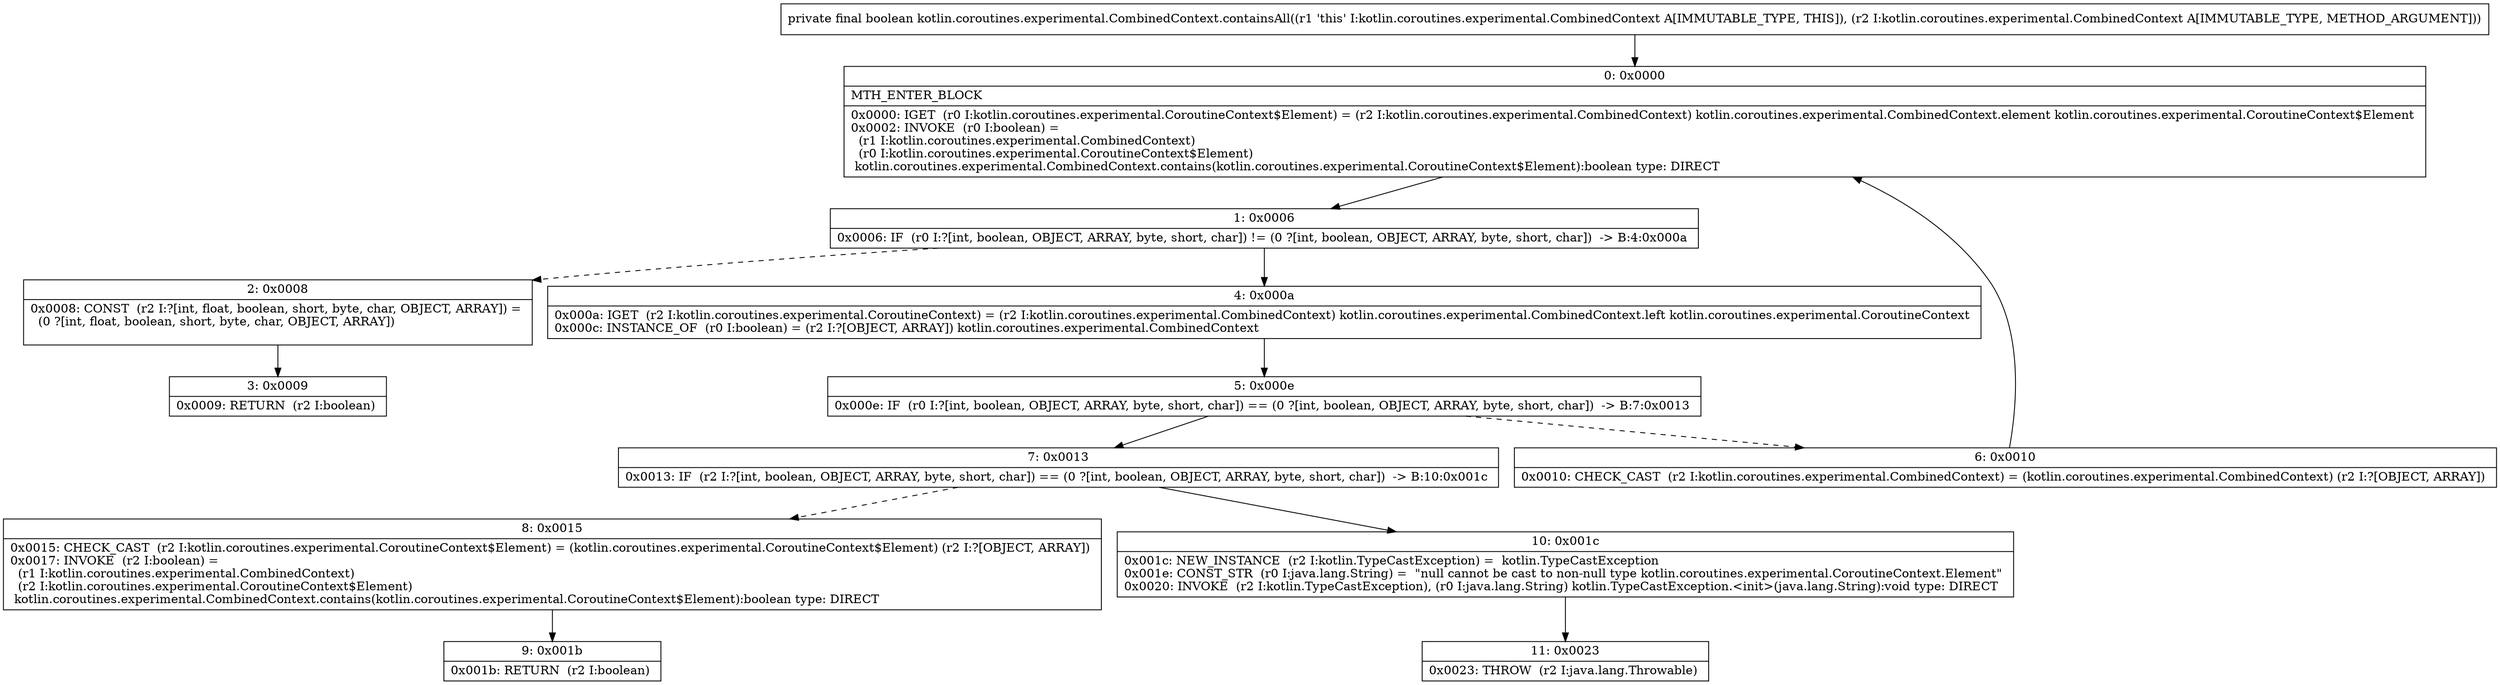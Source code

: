 digraph "CFG forkotlin.coroutines.experimental.CombinedContext.containsAll(Lkotlin\/coroutines\/experimental\/CombinedContext;)Z" {
Node_0 [shape=record,label="{0\:\ 0x0000|MTH_ENTER_BLOCK\l|0x0000: IGET  (r0 I:kotlin.coroutines.experimental.CoroutineContext$Element) = (r2 I:kotlin.coroutines.experimental.CombinedContext) kotlin.coroutines.experimental.CombinedContext.element kotlin.coroutines.experimental.CoroutineContext$Element \l0x0002: INVOKE  (r0 I:boolean) = \l  (r1 I:kotlin.coroutines.experimental.CombinedContext)\l  (r0 I:kotlin.coroutines.experimental.CoroutineContext$Element)\l kotlin.coroutines.experimental.CombinedContext.contains(kotlin.coroutines.experimental.CoroutineContext$Element):boolean type: DIRECT \l}"];
Node_1 [shape=record,label="{1\:\ 0x0006|0x0006: IF  (r0 I:?[int, boolean, OBJECT, ARRAY, byte, short, char]) != (0 ?[int, boolean, OBJECT, ARRAY, byte, short, char])  \-\> B:4:0x000a \l}"];
Node_2 [shape=record,label="{2\:\ 0x0008|0x0008: CONST  (r2 I:?[int, float, boolean, short, byte, char, OBJECT, ARRAY]) = \l  (0 ?[int, float, boolean, short, byte, char, OBJECT, ARRAY])\l \l}"];
Node_3 [shape=record,label="{3\:\ 0x0009|0x0009: RETURN  (r2 I:boolean) \l}"];
Node_4 [shape=record,label="{4\:\ 0x000a|0x000a: IGET  (r2 I:kotlin.coroutines.experimental.CoroutineContext) = (r2 I:kotlin.coroutines.experimental.CombinedContext) kotlin.coroutines.experimental.CombinedContext.left kotlin.coroutines.experimental.CoroutineContext \l0x000c: INSTANCE_OF  (r0 I:boolean) = (r2 I:?[OBJECT, ARRAY]) kotlin.coroutines.experimental.CombinedContext \l}"];
Node_5 [shape=record,label="{5\:\ 0x000e|0x000e: IF  (r0 I:?[int, boolean, OBJECT, ARRAY, byte, short, char]) == (0 ?[int, boolean, OBJECT, ARRAY, byte, short, char])  \-\> B:7:0x0013 \l}"];
Node_6 [shape=record,label="{6\:\ 0x0010|0x0010: CHECK_CAST  (r2 I:kotlin.coroutines.experimental.CombinedContext) = (kotlin.coroutines.experimental.CombinedContext) (r2 I:?[OBJECT, ARRAY]) \l}"];
Node_7 [shape=record,label="{7\:\ 0x0013|0x0013: IF  (r2 I:?[int, boolean, OBJECT, ARRAY, byte, short, char]) == (0 ?[int, boolean, OBJECT, ARRAY, byte, short, char])  \-\> B:10:0x001c \l}"];
Node_8 [shape=record,label="{8\:\ 0x0015|0x0015: CHECK_CAST  (r2 I:kotlin.coroutines.experimental.CoroutineContext$Element) = (kotlin.coroutines.experimental.CoroutineContext$Element) (r2 I:?[OBJECT, ARRAY]) \l0x0017: INVOKE  (r2 I:boolean) = \l  (r1 I:kotlin.coroutines.experimental.CombinedContext)\l  (r2 I:kotlin.coroutines.experimental.CoroutineContext$Element)\l kotlin.coroutines.experimental.CombinedContext.contains(kotlin.coroutines.experimental.CoroutineContext$Element):boolean type: DIRECT \l}"];
Node_9 [shape=record,label="{9\:\ 0x001b|0x001b: RETURN  (r2 I:boolean) \l}"];
Node_10 [shape=record,label="{10\:\ 0x001c|0x001c: NEW_INSTANCE  (r2 I:kotlin.TypeCastException) =  kotlin.TypeCastException \l0x001e: CONST_STR  (r0 I:java.lang.String) =  \"null cannot be cast to non\-null type kotlin.coroutines.experimental.CoroutineContext.Element\" \l0x0020: INVOKE  (r2 I:kotlin.TypeCastException), (r0 I:java.lang.String) kotlin.TypeCastException.\<init\>(java.lang.String):void type: DIRECT \l}"];
Node_11 [shape=record,label="{11\:\ 0x0023|0x0023: THROW  (r2 I:java.lang.Throwable) \l}"];
MethodNode[shape=record,label="{private final boolean kotlin.coroutines.experimental.CombinedContext.containsAll((r1 'this' I:kotlin.coroutines.experimental.CombinedContext A[IMMUTABLE_TYPE, THIS]), (r2 I:kotlin.coroutines.experimental.CombinedContext A[IMMUTABLE_TYPE, METHOD_ARGUMENT])) }"];
MethodNode -> Node_0;
Node_0 -> Node_1;
Node_1 -> Node_2[style=dashed];
Node_1 -> Node_4;
Node_2 -> Node_3;
Node_4 -> Node_5;
Node_5 -> Node_6[style=dashed];
Node_5 -> Node_7;
Node_6 -> Node_0;
Node_7 -> Node_8[style=dashed];
Node_7 -> Node_10;
Node_8 -> Node_9;
Node_10 -> Node_11;
}

